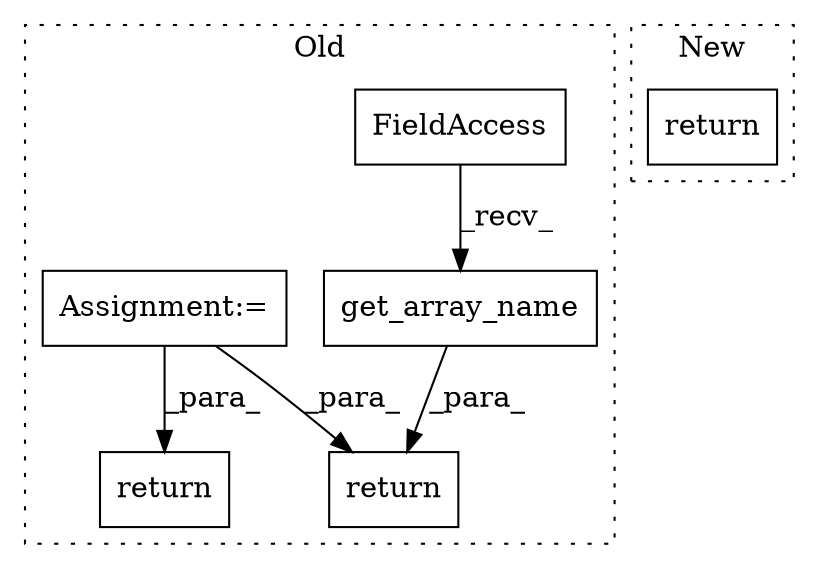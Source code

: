 digraph G {
subgraph cluster0 {
1 [label="get_array_name" a="32" s="12793,12815" l="15,1" shape="box"];
3 [label="return" a="41" s="12824" l="7" shape="box"];
4 [label="FieldAccess" a="22" s="12778" l="14" shape="box"];
5 [label="Assignment:=" a="7" s="12682" l="1" shape="box"];
6 [label="return" a="41" s="12894" l="7" shape="box"];
label = "Old";
style="dotted";
}
subgraph cluster1 {
2 [label="return" a="41" s="15732" l="7" shape="box"];
label = "New";
style="dotted";
}
1 -> 3 [label="_para_"];
4 -> 1 [label="_recv_"];
5 -> 6 [label="_para_"];
5 -> 3 [label="_para_"];
}